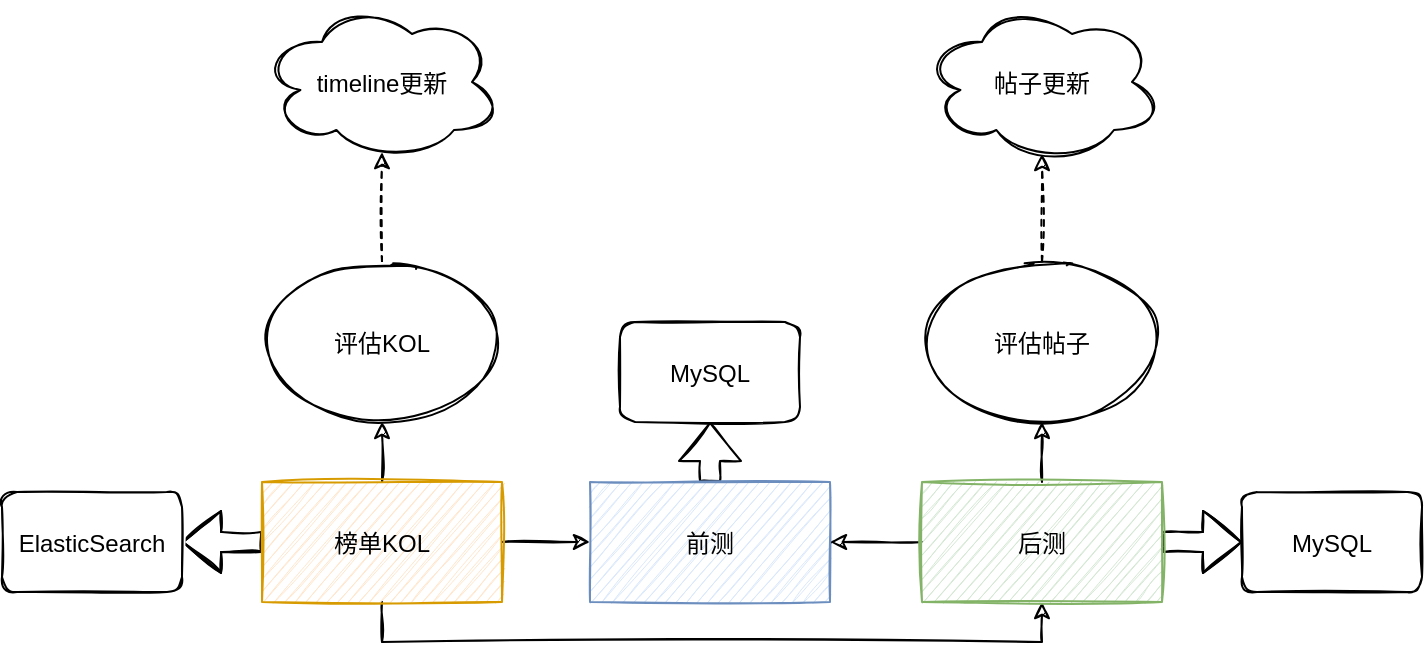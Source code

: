 <mxfile version="15.9.1" type="github">
  <diagram id="8OXWHtL0j7a9txV4zpeW" name="第 1 页">
    <mxGraphModel dx="946" dy="589" grid="1" gridSize="10" guides="1" tooltips="1" connect="1" arrows="1" fold="1" page="1" pageScale="1" pageWidth="827" pageHeight="1169" math="0" shadow="0">
      <root>
        <mxCell id="0" />
        <mxCell id="1" parent="0" />
        <mxCell id="Uqrqwir5mGNkX9DSO0m_-13" value="" style="edgeStyle=orthogonalEdgeStyle;rounded=0;orthogonalLoop=1;jettySize=auto;exitX=0.5;exitY=0;exitDx=0;exitDy=0;entryX=0.5;entryY=0.938;entryDx=0;entryDy=0;entryPerimeter=0;dashed=1;sketch=1;" edge="1" parent="1" source="Uqrqwir5mGNkX9DSO0m_-1" target="Uqrqwir5mGNkX9DSO0m_-11">
          <mxGeometry relative="1" as="geometry" />
        </mxCell>
        <mxCell id="Uqrqwir5mGNkX9DSO0m_-1" value="评估KOL" style="ellipse;sketch=1;" vertex="1" parent="1">
          <mxGeometry x="190" y="160" width="120" height="80" as="geometry" />
        </mxCell>
        <mxCell id="Uqrqwir5mGNkX9DSO0m_-14" value="" style="edgeStyle=orthogonalEdgeStyle;rounded=0;orthogonalLoop=1;jettySize=auto;exitX=0.5;exitY=0;exitDx=0;exitDy=0;entryX=0.5;entryY=0.95;entryDx=0;entryDy=0;entryPerimeter=0;dashed=1;sketch=1;" edge="1" parent="1" source="Uqrqwir5mGNkX9DSO0m_-2" target="Uqrqwir5mGNkX9DSO0m_-12">
          <mxGeometry relative="1" as="geometry">
            <mxPoint x="580" y="100" as="targetPoint" />
          </mxGeometry>
        </mxCell>
        <mxCell id="Uqrqwir5mGNkX9DSO0m_-2" value="评估帖子" style="ellipse;sketch=1;" vertex="1" parent="1">
          <mxGeometry x="520" y="160" width="120" height="80" as="geometry" />
        </mxCell>
        <mxCell id="Uqrqwir5mGNkX9DSO0m_-6" value="" style="edgeStyle=orthogonalEdgeStyle;rounded=0;orthogonalLoop=1;jettySize=auto;exitX=0.5;exitY=0;exitDx=0;exitDy=0;entryX=0.5;entryY=1;entryDx=0;entryDy=0;sketch=1;" edge="1" parent="1" source="Uqrqwir5mGNkX9DSO0m_-3" target="Uqrqwir5mGNkX9DSO0m_-1">
          <mxGeometry relative="1" as="geometry" />
        </mxCell>
        <mxCell id="Uqrqwir5mGNkX9DSO0m_-7" value="" style="edgeStyle=orthogonalEdgeStyle;rounded=0;orthogonalLoop=1;jettySize=auto;exitX=1;exitY=0.5;exitDx=0;exitDy=0;entryX=0;entryY=0.5;entryDx=0;entryDy=0;sketch=1;" edge="1" parent="1" source="Uqrqwir5mGNkX9DSO0m_-3" target="Uqrqwir5mGNkX9DSO0m_-4">
          <mxGeometry relative="1" as="geometry" />
        </mxCell>
        <mxCell id="Uqrqwir5mGNkX9DSO0m_-9" value="" style="edgeStyle=orthogonalEdgeStyle;rounded=0;orthogonalLoop=1;jettySize=auto;exitX=0.5;exitY=1;exitDx=0;exitDy=0;entryX=0.5;entryY=1;entryDx=0;entryDy=0;sketch=1;" edge="1" parent="1" source="Uqrqwir5mGNkX9DSO0m_-3" target="Uqrqwir5mGNkX9DSO0m_-5">
          <mxGeometry relative="1" as="geometry" />
        </mxCell>
        <mxCell id="Uqrqwir5mGNkX9DSO0m_-15" value="" style="edgeStyle=orthogonalEdgeStyle;rounded=0;orthogonalLoop=1;jettySize=auto;exitX=0;exitY=0.5;exitDx=0;exitDy=0;shape=flexArrow;sketch=1;" edge="1" parent="1" source="Uqrqwir5mGNkX9DSO0m_-3">
          <mxGeometry relative="1" as="geometry">
            <mxPoint x="150" y="300" as="targetPoint" />
          </mxGeometry>
        </mxCell>
        <mxCell id="Uqrqwir5mGNkX9DSO0m_-3" value="榜单KOL" style="rounded=0;sketch=1;fillColor=#ffe6cc;strokeColor=#d79b00;" vertex="1" parent="1">
          <mxGeometry x="190" y="270" width="120" height="60" as="geometry" />
        </mxCell>
        <mxCell id="Uqrqwir5mGNkX9DSO0m_-16" value="" style="edgeStyle=orthogonalEdgeStyle;shape=flexArrow;rounded=0;orthogonalLoop=1;jettySize=auto;exitX=0.5;exitY=0;exitDx=0;exitDy=0;sketch=1;" edge="1" parent="1" source="Uqrqwir5mGNkX9DSO0m_-4">
          <mxGeometry relative="1" as="geometry">
            <mxPoint x="414" y="240" as="targetPoint" />
          </mxGeometry>
        </mxCell>
        <mxCell id="Uqrqwir5mGNkX9DSO0m_-4" value="前测" style="rounded=0;sketch=1;fillColor=#dae8fc;strokeColor=#6c8ebf;" vertex="1" parent="1">
          <mxGeometry x="354" y="270" width="120" height="60" as="geometry" />
        </mxCell>
        <mxCell id="Uqrqwir5mGNkX9DSO0m_-8" value="" style="edgeStyle=orthogonalEdgeStyle;rounded=0;orthogonalLoop=1;jettySize=auto;exitX=0;exitY=0.5;exitDx=0;exitDy=0;entryX=1;entryY=0.5;entryDx=0;entryDy=0;sketch=1;" edge="1" parent="1" source="Uqrqwir5mGNkX9DSO0m_-5" target="Uqrqwir5mGNkX9DSO0m_-4">
          <mxGeometry relative="1" as="geometry" />
        </mxCell>
        <mxCell id="Uqrqwir5mGNkX9DSO0m_-10" value="" style="edgeStyle=orthogonalEdgeStyle;rounded=0;orthogonalLoop=1;jettySize=auto;exitX=0.5;exitY=0;exitDx=0;exitDy=0;entryX=0.5;entryY=1;entryDx=0;entryDy=0;sketch=1;" edge="1" parent="1" source="Uqrqwir5mGNkX9DSO0m_-5" target="Uqrqwir5mGNkX9DSO0m_-2">
          <mxGeometry relative="1" as="geometry" />
        </mxCell>
        <mxCell id="Uqrqwir5mGNkX9DSO0m_-17" value="" style="edgeStyle=orthogonalEdgeStyle;shape=flexArrow;rounded=0;orthogonalLoop=1;jettySize=auto;exitX=1;exitY=0.5;exitDx=0;exitDy=0;sketch=1;" edge="1" parent="1" source="Uqrqwir5mGNkX9DSO0m_-5">
          <mxGeometry relative="1" as="geometry">
            <mxPoint x="680" y="300" as="targetPoint" />
          </mxGeometry>
        </mxCell>
        <mxCell id="Uqrqwir5mGNkX9DSO0m_-5" value="后测" style="rounded=0;sketch=1;fillColor=#d5e8d4;strokeColor=#82b366;" vertex="1" parent="1">
          <mxGeometry x="520" y="270" width="120" height="60" as="geometry" />
        </mxCell>
        <mxCell id="Uqrqwir5mGNkX9DSO0m_-11" value="timeline更新" style="ellipse;shape=cloud;sketch=1;" vertex="1" parent="1">
          <mxGeometry x="190" y="30" width="120" height="80" as="geometry" />
        </mxCell>
        <mxCell id="Uqrqwir5mGNkX9DSO0m_-12" value="帖子更新" style="ellipse;shape=cloud;sketch=1;" vertex="1" parent="1">
          <mxGeometry x="520" y="30" width="120" height="80" as="geometry" />
        </mxCell>
        <mxCell id="Uqrqwir5mGNkX9DSO0m_-21" value="ElasticSearch" style="rounded=1;sketch=1;" vertex="1" parent="1">
          <mxGeometry x="60" y="275" width="90" height="50" as="geometry" />
        </mxCell>
        <mxCell id="Uqrqwir5mGNkX9DSO0m_-22" value="MySQL" style="rounded=1;sketch=1;" vertex="1" parent="1">
          <mxGeometry x="369" y="190" width="90" height="50" as="geometry" />
        </mxCell>
        <mxCell id="Uqrqwir5mGNkX9DSO0m_-23" value="MySQL" style="rounded=1;sketch=1;" vertex="1" parent="1">
          <mxGeometry x="680" y="275" width="90" height="50" as="geometry" />
        </mxCell>
      </root>
    </mxGraphModel>
  </diagram>
</mxfile>
